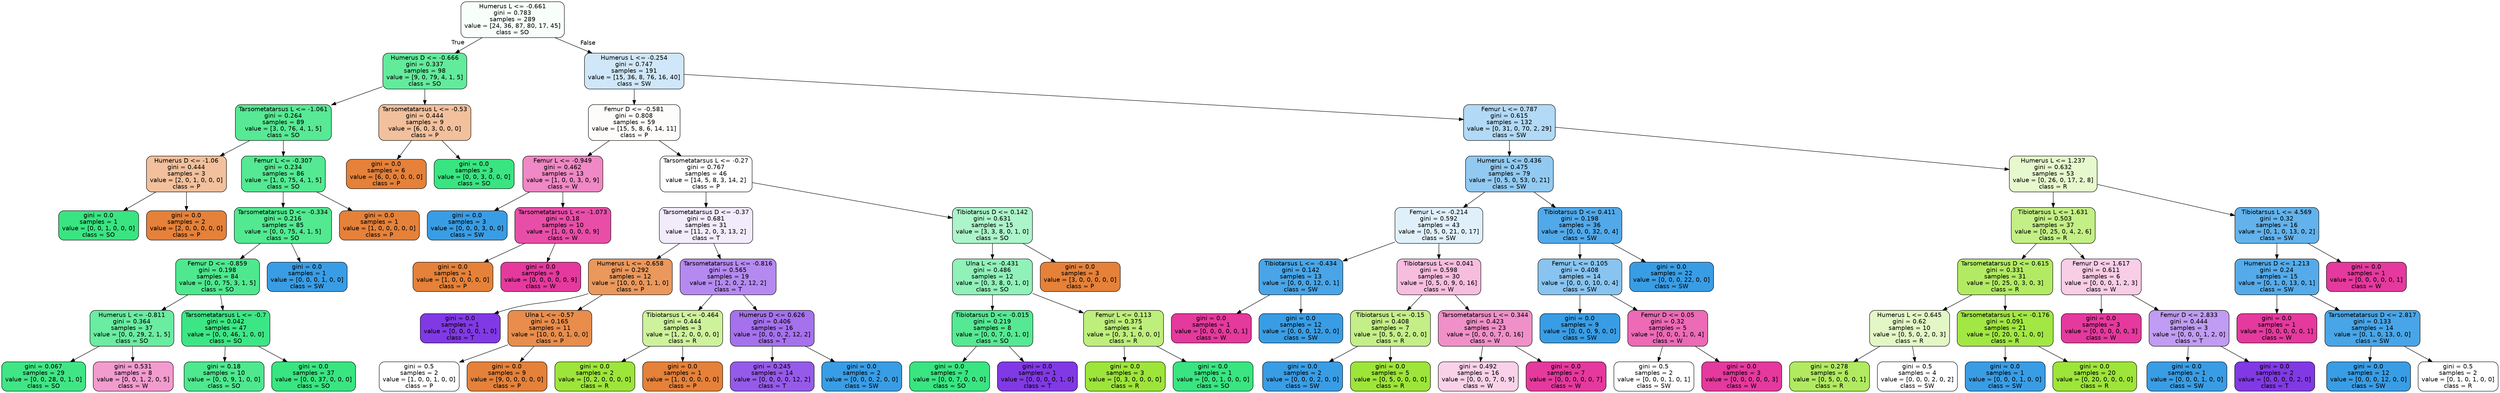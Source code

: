 digraph Tree {
node [shape=box, style="filled, rounded", color="black", fontname=helvetica] ;
edge [fontname=helvetica] ;
0 [label="Humerus L <= -0.661\ngini = 0.783\nsamples = 289\nvalue = [24, 36, 87, 80, 17, 45]\nclass = SO", fillcolor="#39e58109"] ;
1 [label="Humerus D <= -0.666\ngini = 0.337\nsamples = 98\nvalue = [9, 0, 79, 4, 1, 5]\nclass = SO", fillcolor="#39e581c9"] ;
0 -> 1 [labeldistance=2.5, labelangle=45, headlabel="True"] ;
2 [label="Tarsometatarsus L <= -1.061\ngini = 0.264\nsamples = 89\nvalue = [3, 0, 76, 4, 1, 5]\nclass = SO", fillcolor="#39e581d8"] ;
1 -> 2 ;
3 [label="Humerus D <= -1.06\ngini = 0.444\nsamples = 3\nvalue = [2, 0, 1, 0, 0, 0]\nclass = P", fillcolor="#e581397f"] ;
2 -> 3 ;
4 [label="gini = 0.0\nsamples = 1\nvalue = [0, 0, 1, 0, 0, 0]\nclass = SO", fillcolor="#39e581ff"] ;
3 -> 4 ;
5 [label="gini = 0.0\nsamples = 2\nvalue = [2, 0, 0, 0, 0, 0]\nclass = P", fillcolor="#e58139ff"] ;
3 -> 5 ;
6 [label="Femur L <= -0.307\ngini = 0.234\nsamples = 86\nvalue = [1, 0, 75, 4, 1, 5]\nclass = SO", fillcolor="#39e581dc"] ;
2 -> 6 ;
7 [label="Tarsometatarsus D <= -0.334\ngini = 0.216\nsamples = 85\nvalue = [0, 0, 75, 4, 1, 5]\nclass = SO", fillcolor="#39e581df"] ;
6 -> 7 ;
8 [label="Femur D <= -0.859\ngini = 0.198\nsamples = 84\nvalue = [0, 0, 75, 3, 1, 5]\nclass = SO", fillcolor="#39e581e2"] ;
7 -> 8 ;
9 [label="Humerus L <= -0.811\ngini = 0.364\nsamples = 37\nvalue = [0, 0, 29, 2, 1, 5]\nclass = SO", fillcolor="#39e581bf"] ;
8 -> 9 ;
10 [label="gini = 0.067\nsamples = 29\nvalue = [0, 0, 28, 0, 1, 0]\nclass = SO", fillcolor="#39e581f6"] ;
9 -> 10 ;
11 [label="gini = 0.531\nsamples = 8\nvalue = [0, 0, 1, 2, 0, 5]\nclass = W", fillcolor="#e5399d80"] ;
9 -> 11 ;
12 [label="Tarsometatarsus L <= -0.7\ngini = 0.042\nsamples = 47\nvalue = [0, 0, 46, 1, 0, 0]\nclass = SO", fillcolor="#39e581f9"] ;
8 -> 12 ;
13 [label="gini = 0.18\nsamples = 10\nvalue = [0, 0, 9, 1, 0, 0]\nclass = SO", fillcolor="#39e581e3"] ;
12 -> 13 ;
14 [label="gini = 0.0\nsamples = 37\nvalue = [0, 0, 37, 0, 0, 0]\nclass = SO", fillcolor="#39e581ff"] ;
12 -> 14 ;
15 [label="gini = 0.0\nsamples = 1\nvalue = [0, 0, 0, 1, 0, 0]\nclass = SW", fillcolor="#399de5ff"] ;
7 -> 15 ;
16 [label="gini = 0.0\nsamples = 1\nvalue = [1, 0, 0, 0, 0, 0]\nclass = P", fillcolor="#e58139ff"] ;
6 -> 16 ;
17 [label="Tarsometatarsus L <= -0.53\ngini = 0.444\nsamples = 9\nvalue = [6, 0, 3, 0, 0, 0]\nclass = P", fillcolor="#e581397f"] ;
1 -> 17 ;
18 [label="gini = 0.0\nsamples = 6\nvalue = [6, 0, 0, 0, 0, 0]\nclass = P", fillcolor="#e58139ff"] ;
17 -> 18 ;
19 [label="gini = 0.0\nsamples = 3\nvalue = [0, 0, 3, 0, 0, 0]\nclass = SO", fillcolor="#39e581ff"] ;
17 -> 19 ;
20 [label="Humerus L <= -0.254\ngini = 0.747\nsamples = 191\nvalue = [15, 36, 8, 76, 16, 40]\nclass = SW", fillcolor="#399de53d"] ;
0 -> 20 [labeldistance=2.5, labelangle=-45, headlabel="False"] ;
21 [label="Femur D <= -0.581\ngini = 0.808\nsamples = 59\nvalue = [15, 5, 8, 6, 14, 11]\nclass = P", fillcolor="#e5813906"] ;
20 -> 21 ;
22 [label="Femur L <= -0.949\ngini = 0.462\nsamples = 13\nvalue = [1, 0, 0, 3, 0, 9]\nclass = W", fillcolor="#e5399d99"] ;
21 -> 22 ;
23 [label="gini = 0.0\nsamples = 3\nvalue = [0, 0, 0, 3, 0, 0]\nclass = SW", fillcolor="#399de5ff"] ;
22 -> 23 ;
24 [label="Tarsometatarsus L <= -1.073\ngini = 0.18\nsamples = 10\nvalue = [1, 0, 0, 0, 0, 9]\nclass = W", fillcolor="#e5399de3"] ;
22 -> 24 ;
25 [label="gini = 0.0\nsamples = 1\nvalue = [1, 0, 0, 0, 0, 0]\nclass = P", fillcolor="#e58139ff"] ;
24 -> 25 ;
26 [label="gini = 0.0\nsamples = 9\nvalue = [0, 0, 0, 0, 0, 9]\nclass = W", fillcolor="#e5399dff"] ;
24 -> 26 ;
27 [label="Tarsometatarsus L <= -0.27\ngini = 0.767\nsamples = 46\nvalue = [14, 5, 8, 3, 14, 2]\nclass = P", fillcolor="#e5813900"] ;
21 -> 27 ;
28 [label="Tarsometatarsus D <= -0.37\ngini = 0.681\nsamples = 31\nvalue = [11, 2, 0, 3, 13, 2]\nclass = T", fillcolor="#8139e519"] ;
27 -> 28 ;
29 [label="Humerus L <= -0.658\ngini = 0.292\nsamples = 12\nvalue = [10, 0, 0, 1, 1, 0]\nclass = P", fillcolor="#e58139d1"] ;
28 -> 29 ;
30 [label="gini = 0.0\nsamples = 1\nvalue = [0, 0, 0, 0, 1, 0]\nclass = T", fillcolor="#8139e5ff"] ;
29 -> 30 ;
31 [label="Ulna L <= -0.57\ngini = 0.165\nsamples = 11\nvalue = [10, 0, 0, 1, 0, 0]\nclass = P", fillcolor="#e58139e6"] ;
29 -> 31 ;
32 [label="gini = 0.5\nsamples = 2\nvalue = [1, 0, 0, 1, 0, 0]\nclass = P", fillcolor="#e5813900"] ;
31 -> 32 ;
33 [label="gini = 0.0\nsamples = 9\nvalue = [9, 0, 0, 0, 0, 0]\nclass = P", fillcolor="#e58139ff"] ;
31 -> 33 ;
34 [label="Tarsometatarsus L <= -0.816\ngini = 0.565\nsamples = 19\nvalue = [1, 2, 0, 2, 12, 2]\nclass = T", fillcolor="#8139e596"] ;
28 -> 34 ;
35 [label="Tibiotarsus L <= -0.464\ngini = 0.444\nsamples = 3\nvalue = [1, 2, 0, 0, 0, 0]\nclass = R", fillcolor="#9de5397f"] ;
34 -> 35 ;
36 [label="gini = 0.0\nsamples = 2\nvalue = [0, 2, 0, 0, 0, 0]\nclass = R", fillcolor="#9de539ff"] ;
35 -> 36 ;
37 [label="gini = 0.0\nsamples = 1\nvalue = [1, 0, 0, 0, 0, 0]\nclass = P", fillcolor="#e58139ff"] ;
35 -> 37 ;
38 [label="Humerus D <= 0.626\ngini = 0.406\nsamples = 16\nvalue = [0, 0, 0, 2, 12, 2]\nclass = T", fillcolor="#8139e5b6"] ;
34 -> 38 ;
39 [label="gini = 0.245\nsamples = 14\nvalue = [0, 0, 0, 0, 12, 2]\nclass = T", fillcolor="#8139e5d4"] ;
38 -> 39 ;
40 [label="gini = 0.0\nsamples = 2\nvalue = [0, 0, 0, 2, 0, 0]\nclass = SW", fillcolor="#399de5ff"] ;
38 -> 40 ;
41 [label="Tibiotarsus D <= 0.142\ngini = 0.631\nsamples = 15\nvalue = [3, 3, 8, 0, 1, 0]\nclass = SO", fillcolor="#39e5816a"] ;
27 -> 41 ;
42 [label="Ulna L <= -0.431\ngini = 0.486\nsamples = 12\nvalue = [0, 3, 8, 0, 1, 0]\nclass = SO", fillcolor="#39e5818e"] ;
41 -> 42 ;
43 [label="Tibiotarsus D <= -0.015\ngini = 0.219\nsamples = 8\nvalue = [0, 0, 7, 0, 1, 0]\nclass = SO", fillcolor="#39e581db"] ;
42 -> 43 ;
44 [label="gini = 0.0\nsamples = 7\nvalue = [0, 0, 7, 0, 0, 0]\nclass = SO", fillcolor="#39e581ff"] ;
43 -> 44 ;
45 [label="gini = 0.0\nsamples = 1\nvalue = [0, 0, 0, 0, 1, 0]\nclass = T", fillcolor="#8139e5ff"] ;
43 -> 45 ;
46 [label="Femur L <= 0.113\ngini = 0.375\nsamples = 4\nvalue = [0, 3, 1, 0, 0, 0]\nclass = R", fillcolor="#9de539aa"] ;
42 -> 46 ;
47 [label="gini = 0.0\nsamples = 3\nvalue = [0, 3, 0, 0, 0, 0]\nclass = R", fillcolor="#9de539ff"] ;
46 -> 47 ;
48 [label="gini = 0.0\nsamples = 1\nvalue = [0, 0, 1, 0, 0, 0]\nclass = SO", fillcolor="#39e581ff"] ;
46 -> 48 ;
49 [label="gini = 0.0\nsamples = 3\nvalue = [3, 0, 0, 0, 0, 0]\nclass = P", fillcolor="#e58139ff"] ;
41 -> 49 ;
50 [label="Femur L <= 0.787\ngini = 0.615\nsamples = 132\nvalue = [0, 31, 0, 70, 2, 29]\nclass = SW", fillcolor="#399de562"] ;
20 -> 50 ;
51 [label="Humerus L <= 0.436\ngini = 0.475\nsamples = 79\nvalue = [0, 5, 0, 53, 0, 21]\nclass = SW", fillcolor="#399de58d"] ;
50 -> 51 ;
52 [label="Femur L <= -0.214\ngini = 0.592\nsamples = 43\nvalue = [0, 5, 0, 21, 0, 17]\nclass = SW", fillcolor="#399de527"] ;
51 -> 52 ;
53 [label="Tibiotarsus L <= -0.434\ngini = 0.142\nsamples = 13\nvalue = [0, 0, 0, 12, 0, 1]\nclass = SW", fillcolor="#399de5ea"] ;
52 -> 53 ;
54 [label="gini = 0.0\nsamples = 1\nvalue = [0, 0, 0, 0, 0, 1]\nclass = W", fillcolor="#e5399dff"] ;
53 -> 54 ;
55 [label="gini = 0.0\nsamples = 12\nvalue = [0, 0, 0, 12, 0, 0]\nclass = SW", fillcolor="#399de5ff"] ;
53 -> 55 ;
56 [label="Tibiotarsus L <= 0.041\ngini = 0.598\nsamples = 30\nvalue = [0, 5, 0, 9, 0, 16]\nclass = W", fillcolor="#e5399d55"] ;
52 -> 56 ;
57 [label="Tibiotarsus L <= -0.15\ngini = 0.408\nsamples = 7\nvalue = [0, 5, 0, 2, 0, 0]\nclass = R", fillcolor="#9de53999"] ;
56 -> 57 ;
58 [label="gini = 0.0\nsamples = 2\nvalue = [0, 0, 0, 2, 0, 0]\nclass = SW", fillcolor="#399de5ff"] ;
57 -> 58 ;
59 [label="gini = 0.0\nsamples = 5\nvalue = [0, 5, 0, 0, 0, 0]\nclass = R", fillcolor="#9de539ff"] ;
57 -> 59 ;
60 [label="Tarsometatarsus L <= 0.344\ngini = 0.423\nsamples = 23\nvalue = [0, 0, 0, 7, 0, 16]\nclass = W", fillcolor="#e5399d8f"] ;
56 -> 60 ;
61 [label="gini = 0.492\nsamples = 16\nvalue = [0, 0, 0, 7, 0, 9]\nclass = W", fillcolor="#e5399d39"] ;
60 -> 61 ;
62 [label="gini = 0.0\nsamples = 7\nvalue = [0, 0, 0, 0, 0, 7]\nclass = W", fillcolor="#e5399dff"] ;
60 -> 62 ;
63 [label="Tibiotarsus D <= 0.411\ngini = 0.198\nsamples = 36\nvalue = [0, 0, 0, 32, 0, 4]\nclass = SW", fillcolor="#399de5df"] ;
51 -> 63 ;
64 [label="Femur L <= 0.105\ngini = 0.408\nsamples = 14\nvalue = [0, 0, 0, 10, 0, 4]\nclass = SW", fillcolor="#399de599"] ;
63 -> 64 ;
65 [label="gini = 0.0\nsamples = 9\nvalue = [0, 0, 0, 9, 0, 0]\nclass = SW", fillcolor="#399de5ff"] ;
64 -> 65 ;
66 [label="Femur D <= 0.05\ngini = 0.32\nsamples = 5\nvalue = [0, 0, 0, 1, 0, 4]\nclass = W", fillcolor="#e5399dbf"] ;
64 -> 66 ;
67 [label="gini = 0.5\nsamples = 2\nvalue = [0, 0, 0, 1, 0, 1]\nclass = SW", fillcolor="#399de500"] ;
66 -> 67 ;
68 [label="gini = 0.0\nsamples = 3\nvalue = [0, 0, 0, 0, 0, 3]\nclass = W", fillcolor="#e5399dff"] ;
66 -> 68 ;
69 [label="gini = 0.0\nsamples = 22\nvalue = [0, 0, 0, 22, 0, 0]\nclass = SW", fillcolor="#399de5ff"] ;
63 -> 69 ;
70 [label="Humerus L <= 1.237\ngini = 0.632\nsamples = 53\nvalue = [0, 26, 0, 17, 2, 8]\nclass = R", fillcolor="#9de53940"] ;
50 -> 70 ;
71 [label="Tibiotarsus L <= 1.631\ngini = 0.503\nsamples = 37\nvalue = [0, 25, 0, 4, 2, 6]\nclass = R", fillcolor="#9de5399c"] ;
70 -> 71 ;
72 [label="Tarsometatarsus D <= 0.615\ngini = 0.331\nsamples = 31\nvalue = [0, 25, 0, 3, 0, 3]\nclass = R", fillcolor="#9de539c8"] ;
71 -> 72 ;
73 [label="Humerus L <= 0.645\ngini = 0.62\nsamples = 10\nvalue = [0, 5, 0, 2, 0, 3]\nclass = R", fillcolor="#9de53949"] ;
72 -> 73 ;
74 [label="gini = 0.278\nsamples = 6\nvalue = [0, 5, 0, 0, 0, 1]\nclass = R", fillcolor="#9de539cc"] ;
73 -> 74 ;
75 [label="gini = 0.5\nsamples = 4\nvalue = [0, 0, 0, 2, 0, 2]\nclass = SW", fillcolor="#399de500"] ;
73 -> 75 ;
76 [label="Tarsometatarsus L <= -0.176\ngini = 0.091\nsamples = 21\nvalue = [0, 20, 0, 1, 0, 0]\nclass = R", fillcolor="#9de539f2"] ;
72 -> 76 ;
77 [label="gini = 0.0\nsamples = 1\nvalue = [0, 0, 0, 1, 0, 0]\nclass = SW", fillcolor="#399de5ff"] ;
76 -> 77 ;
78 [label="gini = 0.0\nsamples = 20\nvalue = [0, 20, 0, 0, 0, 0]\nclass = R", fillcolor="#9de539ff"] ;
76 -> 78 ;
79 [label="Femur D <= 1.617\ngini = 0.611\nsamples = 6\nvalue = [0, 0, 0, 1, 2, 3]\nclass = W", fillcolor="#e5399d40"] ;
71 -> 79 ;
80 [label="gini = 0.0\nsamples = 3\nvalue = [0, 0, 0, 0, 0, 3]\nclass = W", fillcolor="#e5399dff"] ;
79 -> 80 ;
81 [label="Femur D <= 2.833\ngini = 0.444\nsamples = 3\nvalue = [0, 0, 0, 1, 2, 0]\nclass = T", fillcolor="#8139e57f"] ;
79 -> 81 ;
82 [label="gini = 0.0\nsamples = 1\nvalue = [0, 0, 0, 1, 0, 0]\nclass = SW", fillcolor="#399de5ff"] ;
81 -> 82 ;
83 [label="gini = 0.0\nsamples = 2\nvalue = [0, 0, 0, 0, 2, 0]\nclass = T", fillcolor="#8139e5ff"] ;
81 -> 83 ;
84 [label="Tibiotarsus L <= 4.569\ngini = 0.32\nsamples = 16\nvalue = [0, 1, 0, 13, 0, 2]\nclass = SW", fillcolor="#399de5c8"] ;
70 -> 84 ;
85 [label="Humerus D <= 1.213\ngini = 0.24\nsamples = 15\nvalue = [0, 1, 0, 13, 0, 1]\nclass = SW", fillcolor="#399de5db"] ;
84 -> 85 ;
86 [label="gini = 0.0\nsamples = 1\nvalue = [0, 0, 0, 0, 0, 1]\nclass = W", fillcolor="#e5399dff"] ;
85 -> 86 ;
87 [label="Tarsometatarsus D <= 2.817\ngini = 0.133\nsamples = 14\nvalue = [0, 1, 0, 13, 0, 0]\nclass = SW", fillcolor="#399de5eb"] ;
85 -> 87 ;
88 [label="gini = 0.0\nsamples = 12\nvalue = [0, 0, 0, 12, 0, 0]\nclass = SW", fillcolor="#399de5ff"] ;
87 -> 88 ;
89 [label="gini = 0.5\nsamples = 2\nvalue = [0, 1, 0, 1, 0, 0]\nclass = R", fillcolor="#9de53900"] ;
87 -> 89 ;
90 [label="gini = 0.0\nsamples = 1\nvalue = [0, 0, 0, 0, 0, 1]\nclass = W", fillcolor="#e5399dff"] ;
84 -> 90 ;
}